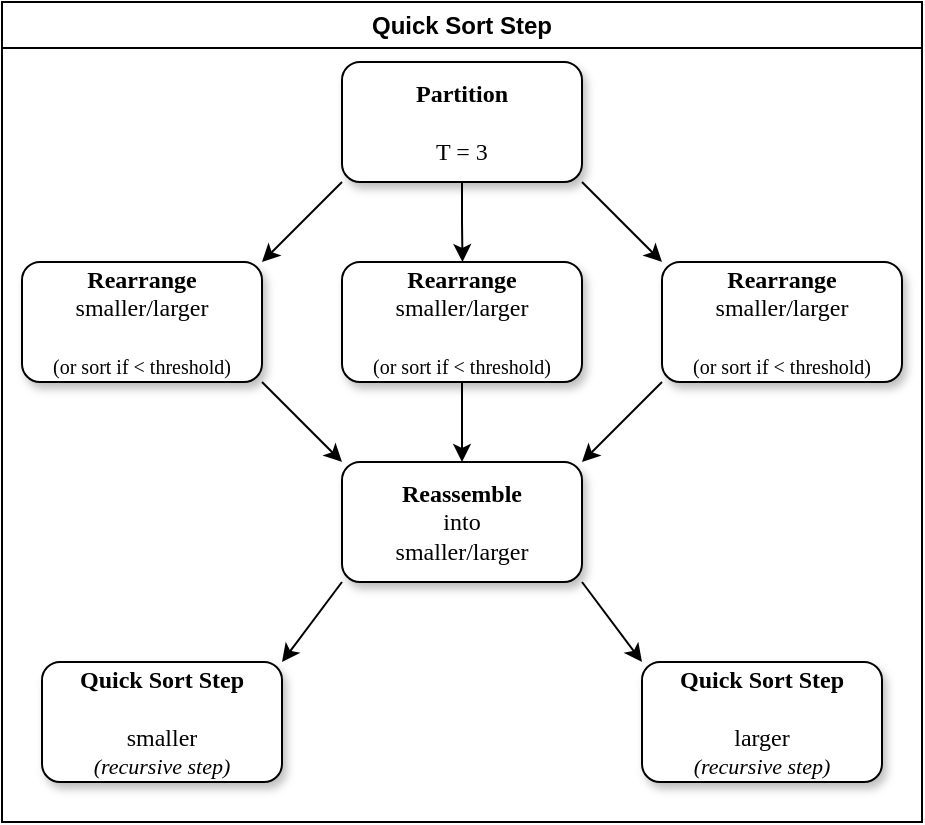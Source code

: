 <mxfile version="25.0.1">
  <diagram name="Page-1" id="10a91c8b-09ff-31b1-d368-03940ed4cc9e">
    <mxGraphModel dx="1195" dy="643" grid="1" gridSize="10" guides="1" tooltips="1" connect="1" arrows="1" fold="1" page="1" pageScale="1" pageWidth="1100" pageHeight="850" background="none" math="0" shadow="0">
      <root>
        <mxCell id="0" />
        <mxCell id="1" parent="0" />
        <mxCell id="2_19wK3v7zF-qV77ibcD-24" style="rounded=0;orthogonalLoop=1;jettySize=auto;html=1;exitX=1;exitY=1;exitDx=0;exitDy=0;entryX=0;entryY=0;entryDx=0;entryDy=0;" edge="1" parent="1" source="62893188c0fa7362-1" target="62893188c0fa7362-3">
          <mxGeometry relative="1" as="geometry" />
        </mxCell>
        <mxCell id="2_19wK3v7zF-qV77ibcD-27" style="edgeStyle=orthogonalEdgeStyle;rounded=0;orthogonalLoop=1;jettySize=auto;html=1;exitX=0.5;exitY=1;exitDx=0;exitDy=0;" edge="1" parent="1" source="62893188c0fa7362-1">
          <mxGeometry relative="1" as="geometry">
            <mxPoint x="660.25" y="140" as="targetPoint" />
          </mxGeometry>
        </mxCell>
        <mxCell id="2_19wK3v7zF-qV77ibcD-28" style="rounded=0;orthogonalLoop=1;jettySize=auto;html=1;exitX=0;exitY=1;exitDx=0;exitDy=0;" edge="1" parent="1" source="62893188c0fa7362-1">
          <mxGeometry relative="1" as="geometry">
            <mxPoint x="560.0" y="140" as="targetPoint" />
          </mxGeometry>
        </mxCell>
        <mxCell id="62893188c0fa7362-1" value="&lt;b&gt;Partition&lt;/b&gt;&lt;br&gt;&lt;br&gt;T = 3" style="whiteSpace=wrap;html=1;rounded=1;shadow=1;labelBackgroundColor=none;strokeWidth=1;fontFamily=Verdana;fontSize=12;align=center;" parent="1" vertex="1">
          <mxGeometry x="600" y="40" width="120" height="60" as="geometry" />
        </mxCell>
        <mxCell id="2_19wK3v7zF-qV77ibcD-29" style="rounded=0;orthogonalLoop=1;jettySize=auto;html=1;exitX=1;exitY=1;exitDx=0;exitDy=0;entryX=0;entryY=0;entryDx=0;entryDy=0;" edge="1" parent="1" source="62893188c0fa7362-2" target="62893188c0fa7362-9">
          <mxGeometry relative="1" as="geometry" />
        </mxCell>
        <mxCell id="62893188c0fa7362-2" value="&lt;b&gt;Rearrange&lt;/b&gt;&lt;br&gt;smaller/larger&lt;br&gt;&lt;br&gt;&lt;font style=&quot;font-size: 10px;&quot;&gt;(or sort if &amp;lt; threshold)&lt;/font&gt;" style="whiteSpace=wrap;html=1;rounded=1;shadow=1;labelBackgroundColor=none;strokeWidth=1;fontFamily=Verdana;fontSize=12;align=center;" parent="1" vertex="1">
          <mxGeometry x="440" y="140" width="120" height="60" as="geometry" />
        </mxCell>
        <mxCell id="2_19wK3v7zF-qV77ibcD-25" style="rounded=0;orthogonalLoop=1;jettySize=auto;html=1;exitX=0;exitY=1;exitDx=0;exitDy=0;entryX=1;entryY=0;entryDx=0;entryDy=0;" edge="1" parent="1" source="62893188c0fa7362-3" target="62893188c0fa7362-9">
          <mxGeometry relative="1" as="geometry" />
        </mxCell>
        <mxCell id="62893188c0fa7362-3" value="&lt;b&gt;Rearrange&lt;/b&gt;&lt;span&gt;&lt;br&gt;smaller/larger&lt;/span&gt;&lt;div&gt;&lt;span&gt;&lt;br&gt;&lt;/span&gt;&lt;/div&gt;&lt;div&gt;&lt;span style=&quot;font-size: 10px;&quot;&gt;(or sort if &amp;lt; threshold)&lt;/span&gt;&lt;span&gt;&lt;/span&gt;&lt;/div&gt;" style="whiteSpace=wrap;html=1;rounded=1;shadow=1;labelBackgroundColor=none;strokeWidth=1;fontFamily=Verdana;fontSize=12;align=center;" parent="1" vertex="1">
          <mxGeometry x="760" y="140" width="120" height="60" as="geometry" />
        </mxCell>
        <mxCell id="2_19wK3v7zF-qV77ibcD-30" style="rounded=0;orthogonalLoop=1;jettySize=auto;html=1;exitX=0;exitY=1;exitDx=0;exitDy=0;entryX=1;entryY=0;entryDx=0;entryDy=0;" edge="1" parent="1" source="62893188c0fa7362-9" target="2_19wK3v7zF-qV77ibcD-20">
          <mxGeometry relative="1" as="geometry" />
        </mxCell>
        <mxCell id="2_19wK3v7zF-qV77ibcD-31" style="rounded=0;orthogonalLoop=1;jettySize=auto;html=1;exitX=1;exitY=1;exitDx=0;exitDy=0;entryX=0;entryY=0;entryDx=0;entryDy=0;" edge="1" parent="1" source="62893188c0fa7362-9" target="2_19wK3v7zF-qV77ibcD-21">
          <mxGeometry relative="1" as="geometry" />
        </mxCell>
        <mxCell id="62893188c0fa7362-9" value="&lt;b&gt;Reassemble&lt;/b&gt; &lt;br&gt;into&lt;br&gt;smaller/larger" style="whiteSpace=wrap;html=1;rounded=1;shadow=1;labelBackgroundColor=none;strokeWidth=1;fontFamily=Verdana;fontSize=12;align=center;" parent="1" vertex="1">
          <mxGeometry x="600" y="240" width="120" height="60" as="geometry" />
        </mxCell>
        <mxCell id="2_19wK3v7zF-qV77ibcD-26" style="edgeStyle=orthogonalEdgeStyle;rounded=0;orthogonalLoop=1;jettySize=auto;html=1;exitX=0.5;exitY=1;exitDx=0;exitDy=0;entryX=0.5;entryY=0;entryDx=0;entryDy=0;" edge="1" parent="1" source="2_19wK3v7zF-qV77ibcD-3" target="62893188c0fa7362-9">
          <mxGeometry relative="1" as="geometry" />
        </mxCell>
        <mxCell id="2_19wK3v7zF-qV77ibcD-3" value="&lt;b&gt;Rearrange&lt;/b&gt;&lt;br&gt;smaller/larger&lt;div&gt;&lt;br&gt;&lt;/div&gt;&lt;div&gt;&lt;span style=&quot;font-size: 10px;&quot;&gt;(or sort if &amp;lt; threshold)&lt;/span&gt;&lt;/div&gt;" style="whiteSpace=wrap;html=1;rounded=1;shadow=1;labelBackgroundColor=none;strokeWidth=1;fontFamily=Verdana;fontSize=12;align=center;" vertex="1" parent="1">
          <mxGeometry x="600" y="140" width="120" height="60" as="geometry" />
        </mxCell>
        <mxCell id="2_19wK3v7zF-qV77ibcD-18" value="Quick Sort Step" style="swimlane;whiteSpace=wrap;html=1;swimlaneLine=1;" vertex="1" parent="1">
          <mxGeometry x="430" y="10" width="460" height="410" as="geometry" />
        </mxCell>
        <mxCell id="2_19wK3v7zF-qV77ibcD-20" value="&lt;b&gt;Quick Sort Step&lt;/b&gt;&lt;br&gt;&lt;br&gt;smaller&lt;br&gt;&lt;i&gt;&lt;font style=&quot;font-size: 11px;&quot;&gt;(recursive step)&lt;/font&gt;&lt;/i&gt;" style="whiteSpace=wrap;html=1;rounded=1;shadow=1;labelBackgroundColor=none;strokeWidth=1;fontFamily=Verdana;fontSize=12;align=center;" vertex="1" parent="2_19wK3v7zF-qV77ibcD-18">
          <mxGeometry x="20" y="330" width="120" height="60" as="geometry" />
        </mxCell>
        <mxCell id="2_19wK3v7zF-qV77ibcD-21" value="&lt;b&gt;Quick Sort Step&lt;/b&gt;&lt;br&gt;&lt;br&gt;larger&lt;br&gt;&lt;i&gt;&lt;font style=&quot;font-size: 11px;&quot;&gt;(recursive step)&lt;/font&gt;&lt;/i&gt;" style="whiteSpace=wrap;html=1;rounded=1;shadow=1;labelBackgroundColor=none;strokeWidth=1;fontFamily=Verdana;fontSize=12;align=center;" vertex="1" parent="2_19wK3v7zF-qV77ibcD-18">
          <mxGeometry x="320" y="330" width="120" height="60" as="geometry" />
        </mxCell>
      </root>
    </mxGraphModel>
  </diagram>
</mxfile>

